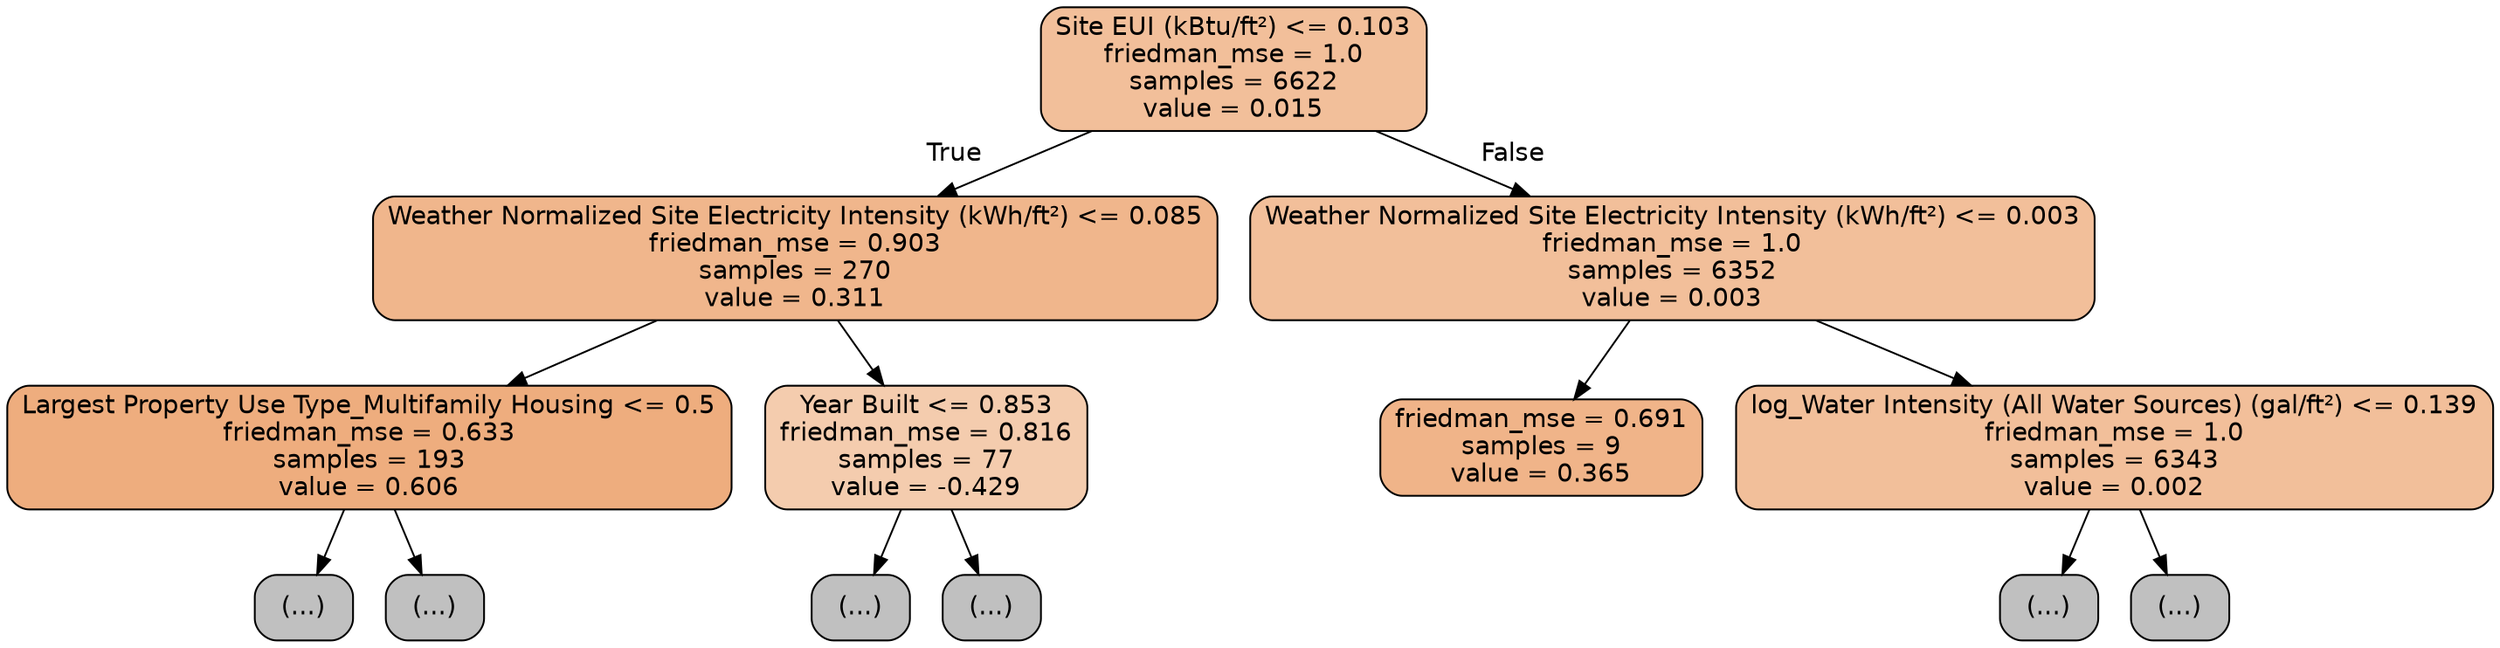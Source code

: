 digraph Tree {
node [shape=box, style="filled, rounded", color="black", fontname=helvetica] ;
edge [fontname=helvetica] ;
0 [label="Site EUI (kBtu/ft²) <= 0.103\nfriedman_mse = 1.0\nsamples = 6622\nvalue = 0.015", fillcolor="#f2bf9a"] ;
1 [label="Weather Normalized Site Electricity Intensity (kWh/ft²) <= 0.085\nfriedman_mse = 0.903\nsamples = 270\nvalue = 0.311", fillcolor="#f0b68c"] ;
0 -> 1 [labeldistance=2.5, labelangle=45, headlabel="True"] ;
2 [label="Largest Property Use Type_Multifamily Housing <= 0.5\nfriedman_mse = 0.633\nsamples = 193\nvalue = 0.606", fillcolor="#eead7e"] ;
1 -> 2 ;
3 [label="(...)", fillcolor="#C0C0C0"] ;
2 -> 3 ;
10 [label="(...)", fillcolor="#C0C0C0"] ;
2 -> 10 ;
15 [label="Year Built <= 0.853\nfriedman_mse = 0.816\nsamples = 77\nvalue = -0.429", fillcolor="#f4ccae"] ;
1 -> 15 ;
16 [label="(...)", fillcolor="#C0C0C0"] ;
15 -> 16 ;
23 [label="(...)", fillcolor="#C0C0C0"] ;
15 -> 23 ;
28 [label="Weather Normalized Site Electricity Intensity (kWh/ft²) <= 0.003\nfriedman_mse = 1.0\nsamples = 6352\nvalue = 0.003", fillcolor="#f2bf9a"] ;
0 -> 28 [labeldistance=2.5, labelangle=-45, headlabel="False"] ;
29 [label="friedman_mse = 0.691\nsamples = 9\nvalue = 0.365", fillcolor="#f0b489"] ;
28 -> 29 ;
30 [label="log_Water Intensity (All Water Sources) (gal/ft²) <= 0.139\nfriedman_mse = 1.0\nsamples = 6343\nvalue = 0.002", fillcolor="#f2bf9a"] ;
28 -> 30 ;
31 [label="(...)", fillcolor="#C0C0C0"] ;
30 -> 31 ;
32 [label="(...)", fillcolor="#C0C0C0"] ;
30 -> 32 ;
}